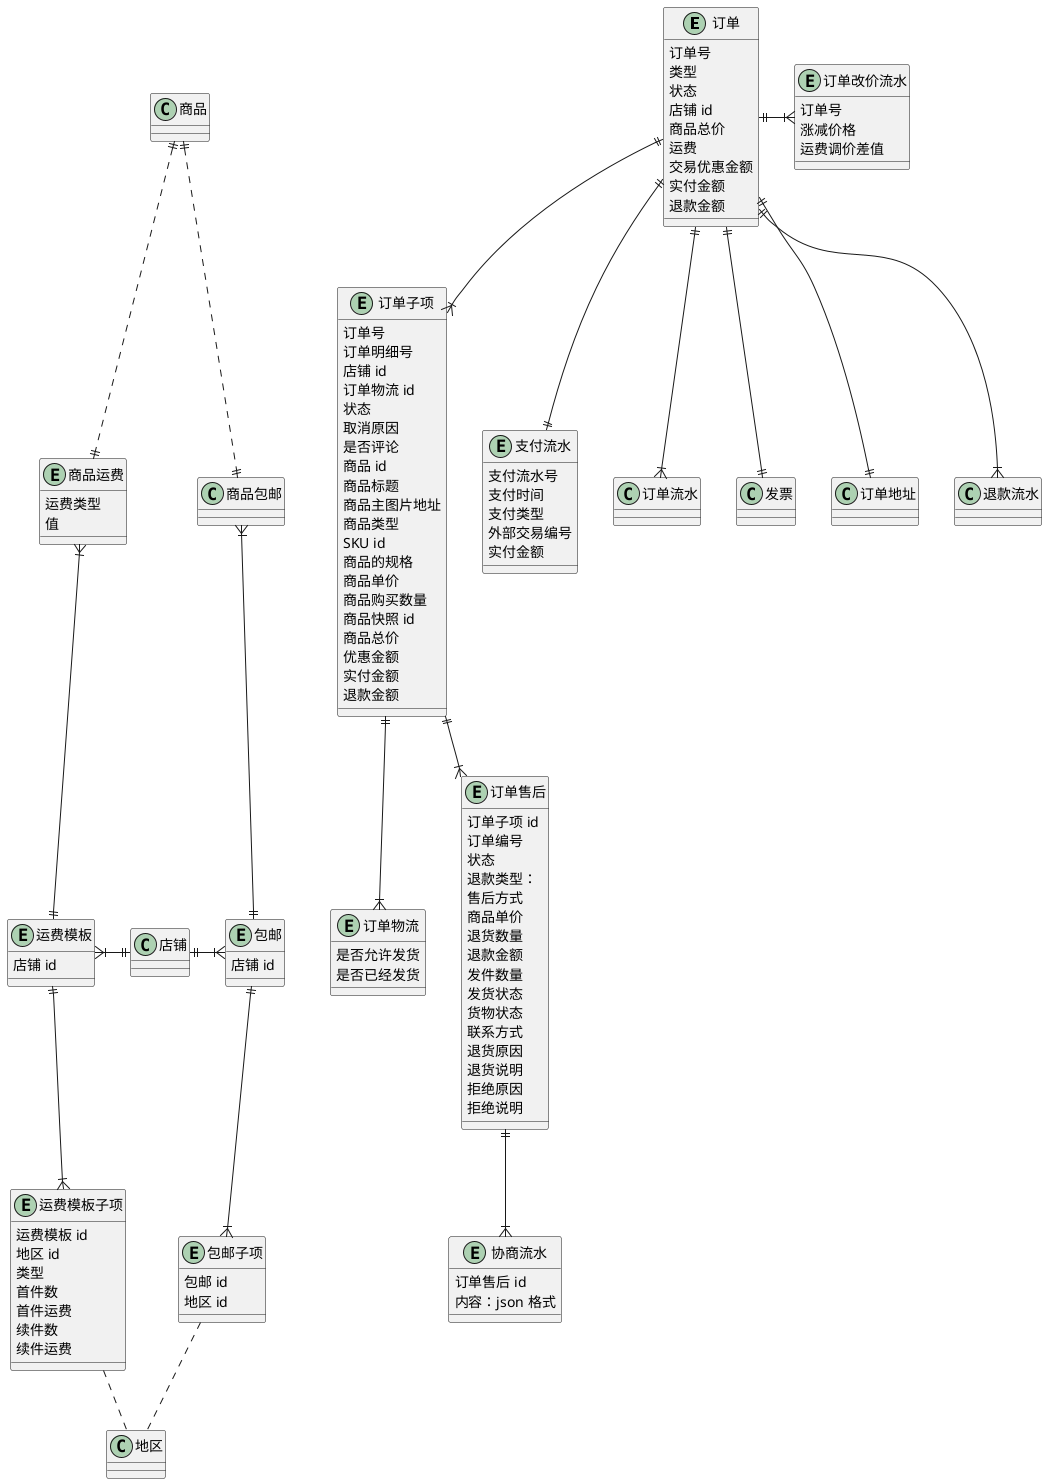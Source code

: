 @startuml 订单UML

' ==================== 订单 ====================
entity 订单 {
    订单号
    ' 普通/拼团/代付/送礼/社区团购/海淘/秒杀
    类型
    ' 待付款/待发货/待收货/已完成/已关闭
    状态
    店铺 id
    商品总价
    运费
    交易优惠金额
    ' totalFee + postFee - discountFee
    实付金额
    退款金额
}
entity 订单子项 {
    订单号
    订单明细号
    店铺 id
    订单物流 id
    ' 待付款/待发货/待收货/已完成/已关闭
    状态
    取消原因
    是否评论
    商品 id
    商品标题
    商品主图片地址
    商品类型
    SKU id
    商品的规格
    商品单价
    商品购买数量
    商品快照 id
    商品总价
    优惠金额
    实付金额
    退款金额
}
entity 订单物流 {
    是否允许发货
    是否已经发货
}
entity 订单改价流水 {
    订单号
    涨减价格
    运费调价差值
}
entity 支付流水 {
    支付流水号
    支付时间
    '   1-WEIXIN (微信自有支付)
    '   2-WEIXIN_DAIXIAO (微信代销支付)
    '   3-ALIPAY (支付宝支付)
    '   4-BANKCARDPAY (银行卡支付)
    '   5-PEERPAY (代付)
    '   6-CODPAY (货到付款)
    '   7-BAIDUPAY (百度钱包支付)
    '   8-PRESENTTAKE (直接领取赠品)
    '   9-COUPONPAY（优惠券/码全额抵扣)
    '   10-BULKPURCHASE（来自分销商的采购)
    '   11-MERGEDPAY (合并付货款)
    '   12-ECARD（有赞E卡支付)
    '   13-PREPAIDCARD (储值卡支付)
    '   14-MARKPAY （标记支付）
    '   15-OFCASH (现金支付)
    支付类型
    ' 如果支付方式是微信支付，就是财付通的交易单号
    外部交易编号
    实付金额
}

订单 ||--|{ 订单子项
订单 ||--|{ 订单流水
订单 ||--|| 发票
订单 ||--|| 订单地址
订单子项 ||--|{ 订单物流
订单 ||-|{ 订单改价流水
订单 ||--|| 支付流水
订单 ||--|{ 退款流水


' ==================== 订单售后 ====================
entity 订单售后 {
    订单子项 id
    订单编号
    ' 待卖家审核
    ' 待买家发货
    ' 待卖家收货
    ' 待买家收货
    ' 售后成功
    ' 卖家拒绝售后
    ' 卖家拒绝收货
    ' 售后关闭
    状态
    ' 售中退款/售后退款
    退款类型：
    ' 未介入/介入中/介入结束
    ' 客服介入状态
    ' 仅退款/退货退款/换货
    售后方式
    商品单价
    退货数量
    退款金额
    发件数量
    ' 未发货/已发货
    发货状态
    ' /已收到货
    货物状态
    联系方式
    退货原因
    退货说明
    拒绝原因
    拒绝说明
}
entity 协商流水 {
    订单售后 id
    内容：json 格式
}

订单子项 ||--|{ 订单售后
订单售后 ||--|{ 协商流水


' ==================== 运费模版 ====================
entity 运费模板 {
    店铺 id
}
entity 运费模板子项 {
    运费模板 id
    地区 id
    ' 按件/按重量
    类型
    首件数
    首件运费
    续件数
    续件运费
}
entity 商品运费 {
    运费类型
    ' 运费/运费模版id
    值
}

运费模板 ||-u-|{ 商品运费
商品运费 ||.u.|| 商品
运费模板 }|-r-|| 店铺
运费模板 ||--|{ 运费模板子项
运费模板子项 .. 地区


' ==================== 包邮模板 ====================
entity 包邮 {
    店铺 id
}
entity 包邮子项 {
    包邮 id
    地区 id
}

包邮 ||-u-|{ 商品包邮
商品包邮 ||.u.|| 商品
包邮 }|-l-|| 店铺
包邮 ||--|{ 包邮子项
包邮子项 .. 地区

@enduml